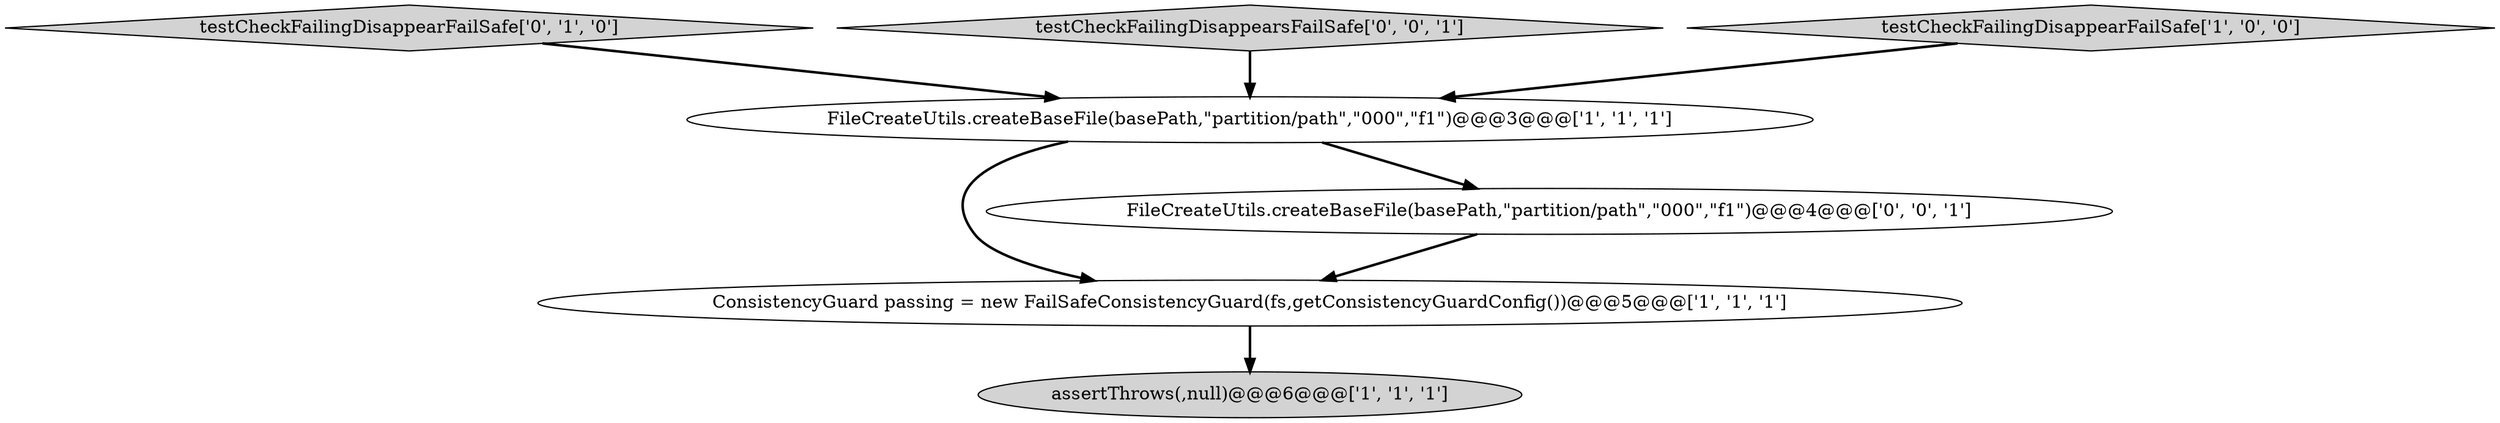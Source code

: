 digraph {
0 [style = filled, label = "ConsistencyGuard passing = new FailSafeConsistencyGuard(fs,getConsistencyGuardConfig())@@@5@@@['1', '1', '1']", fillcolor = white, shape = ellipse image = "AAA0AAABBB1BBB"];
6 [style = filled, label = "FileCreateUtils.createBaseFile(basePath,\"partition/path\",\"000\",\"f1\")@@@4@@@['0', '0', '1']", fillcolor = white, shape = ellipse image = "AAA0AAABBB3BBB"];
4 [style = filled, label = "testCheckFailingDisappearFailSafe['0', '1', '0']", fillcolor = lightgray, shape = diamond image = "AAA0AAABBB2BBB"];
5 [style = filled, label = "testCheckFailingDisappearsFailSafe['0', '0', '1']", fillcolor = lightgray, shape = diamond image = "AAA0AAABBB3BBB"];
2 [style = filled, label = "FileCreateUtils.createBaseFile(basePath,\"partition/path\",\"000\",\"f1\")@@@3@@@['1', '1', '1']", fillcolor = white, shape = ellipse image = "AAA0AAABBB1BBB"];
1 [style = filled, label = "assertThrows(,null)@@@6@@@['1', '1', '1']", fillcolor = lightgray, shape = ellipse image = "AAA0AAABBB1BBB"];
3 [style = filled, label = "testCheckFailingDisappearFailSafe['1', '0', '0']", fillcolor = lightgray, shape = diamond image = "AAA0AAABBB1BBB"];
2->6 [style = bold, label=""];
0->1 [style = bold, label=""];
6->0 [style = bold, label=""];
5->2 [style = bold, label=""];
2->0 [style = bold, label=""];
3->2 [style = bold, label=""];
4->2 [style = bold, label=""];
}
